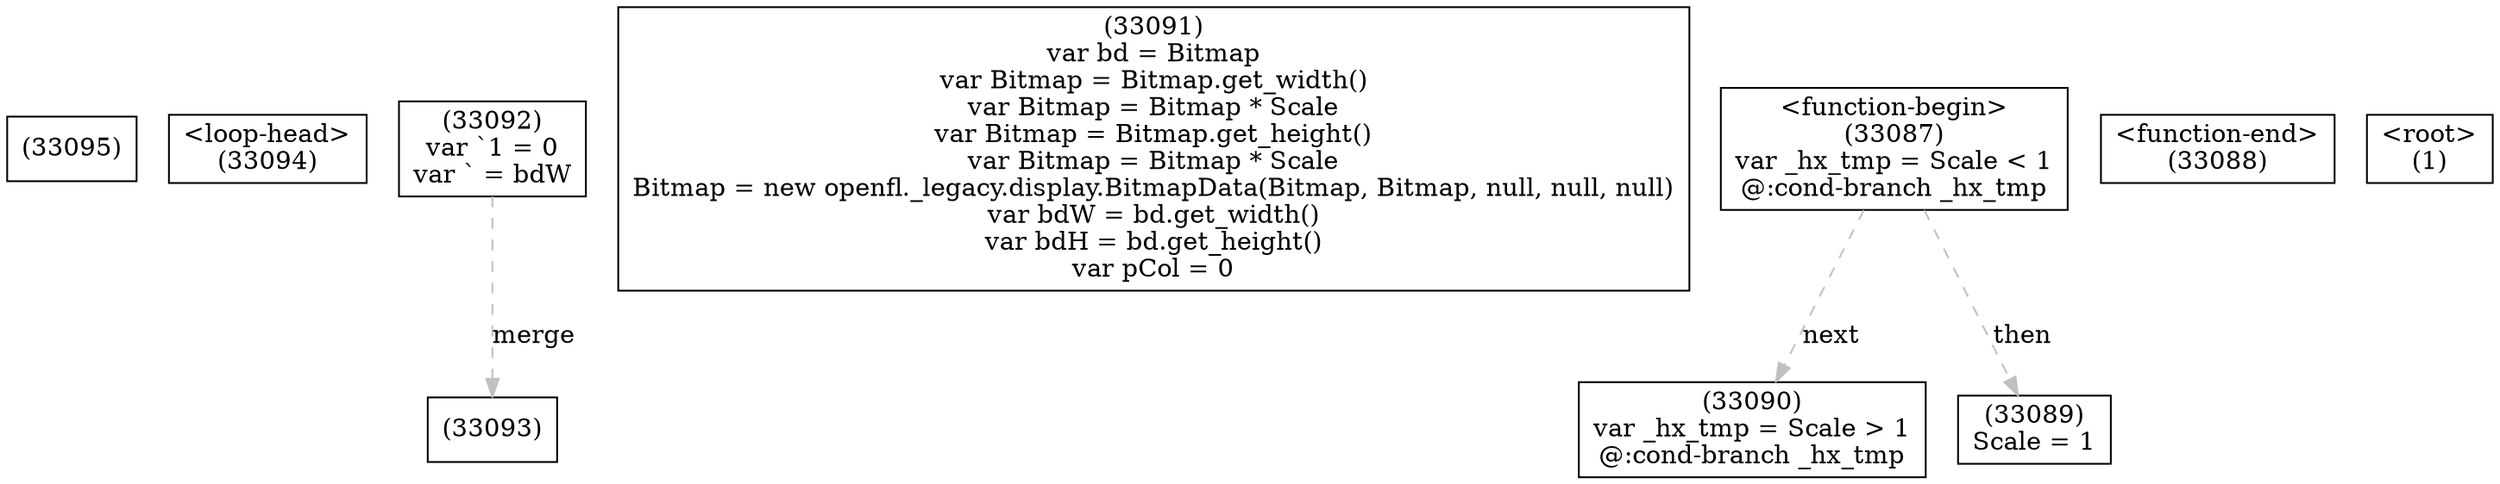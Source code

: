 digraph graphname {
n33095 [shape=box,label="(33095)"];
n33094 [shape=box,label="<loop-head>
(33094)"];
n33093 [shape=box,label="(33093)"];
n33092 [shape=box,label="(33092)\nvar `1 = 0\nvar ` = bdW"];
n33092 -> n33093[style="dashed",color="gray",label="merge"];
n33091 [shape=box,label="(33091)\nvar bd = Bitmap\nvar Bitmap = Bitmap.get_width()\nvar Bitmap = Bitmap * Scale\nvar Bitmap = Bitmap.get_height()\nvar Bitmap = Bitmap * Scale\nBitmap = new openfl._legacy.display.BitmapData(Bitmap, Bitmap, null, null, null)\nvar bdW = bd.get_width()\nvar bdH = bd.get_height()\nvar pCol = 0"];
n33090 [shape=box,label="(33090)\nvar _hx_tmp = Scale > 1\n@:cond-branch _hx_tmp"];
n33089 [shape=box,label="(33089)\nScale = 1"];
n33088 [shape=box,label="<function-end>
(33088)"];
n33087 [shape=box,label="<function-begin>
(33087)\nvar _hx_tmp = Scale < 1\n@:cond-branch _hx_tmp"];
n33087 -> n33089[style="dashed",color="gray",label="then"];
n33087 -> n33090[style="dashed",color="gray",label="next"];
n1 [shape=box,label="<root>
(1)"];
}
